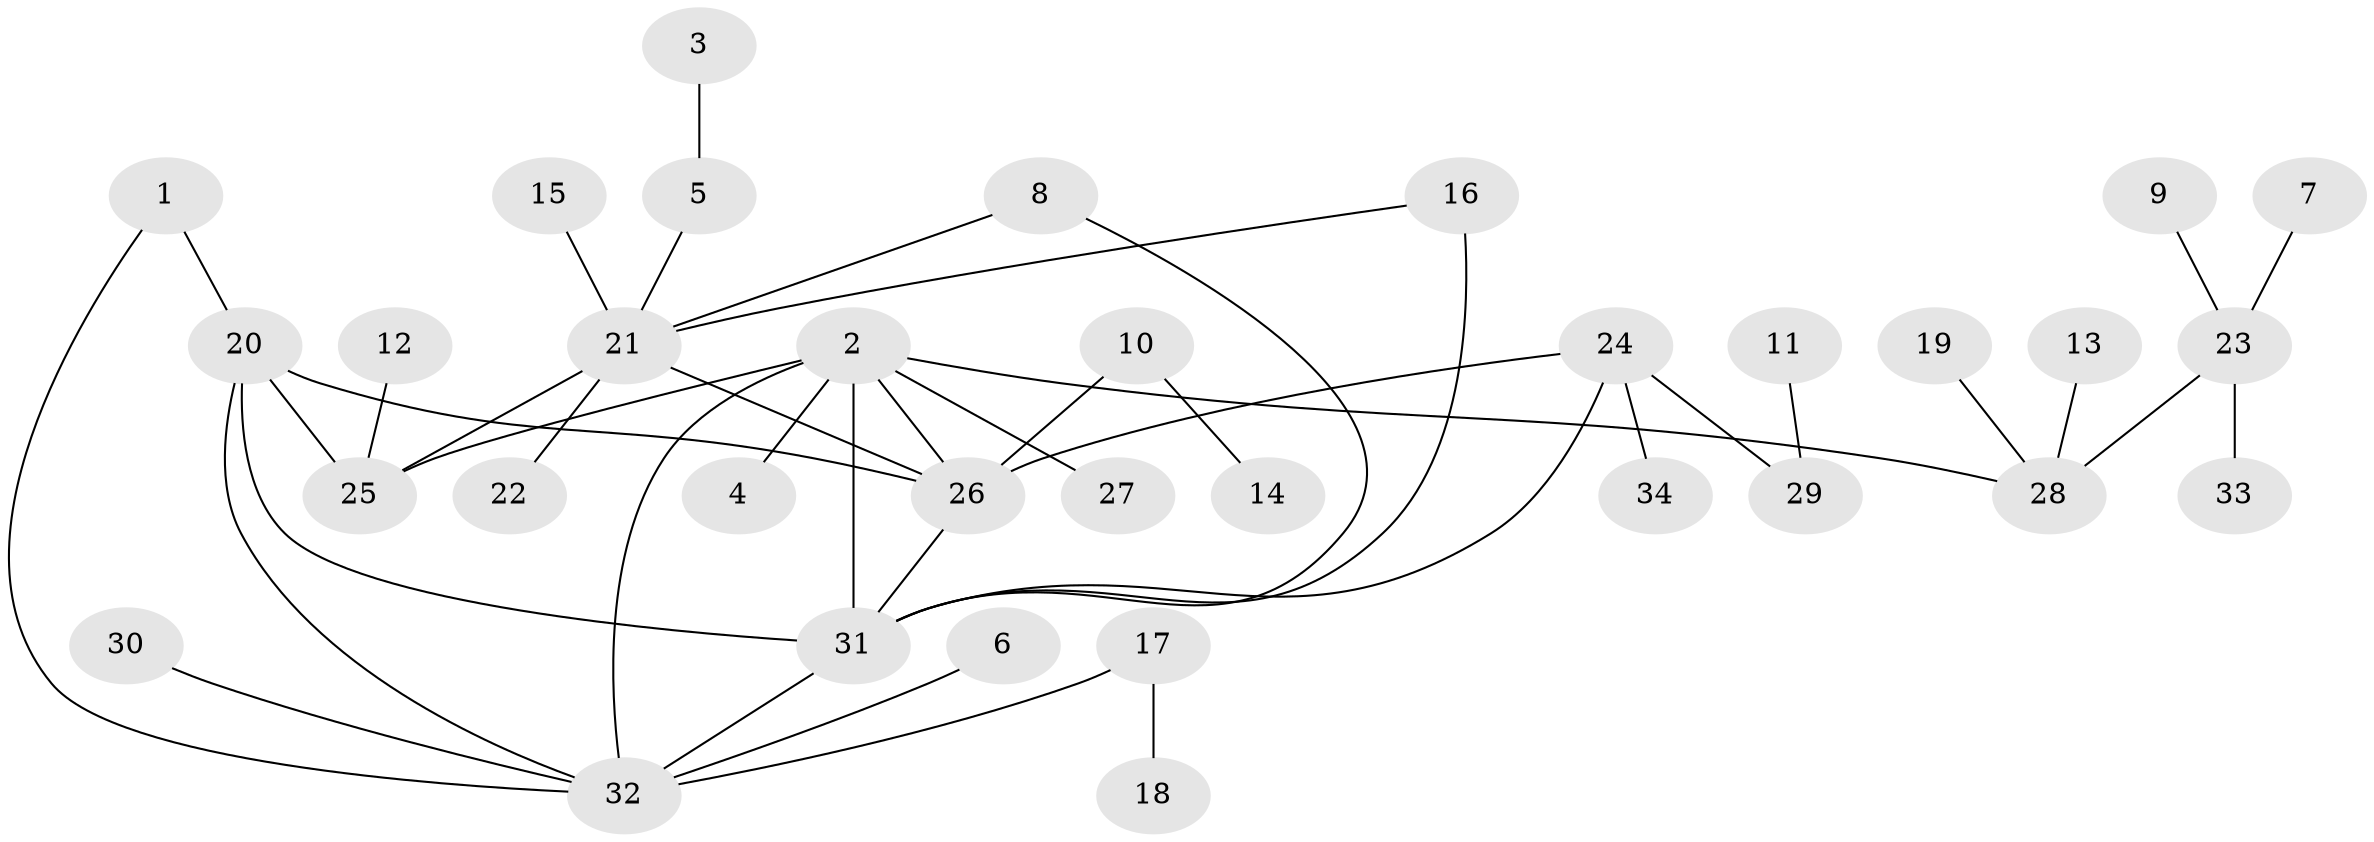 // original degree distribution, {3: 0.10294117647058823, 5: 0.058823529411764705, 4: 0.07352941176470588, 7: 0.058823529411764705, 2: 0.20588235294117646, 6: 0.04411764705882353, 1: 0.45588235294117646}
// Generated by graph-tools (version 1.1) at 2025/26/03/09/25 03:26:49]
// undirected, 34 vertices, 43 edges
graph export_dot {
graph [start="1"]
  node [color=gray90,style=filled];
  1;
  2;
  3;
  4;
  5;
  6;
  7;
  8;
  9;
  10;
  11;
  12;
  13;
  14;
  15;
  16;
  17;
  18;
  19;
  20;
  21;
  22;
  23;
  24;
  25;
  26;
  27;
  28;
  29;
  30;
  31;
  32;
  33;
  34;
  1 -- 20 [weight=1.0];
  1 -- 32 [weight=1.0];
  2 -- 4 [weight=1.0];
  2 -- 25 [weight=1.0];
  2 -- 26 [weight=2.0];
  2 -- 27 [weight=1.0];
  2 -- 28 [weight=1.0];
  2 -- 31 [weight=2.0];
  2 -- 32 [weight=1.0];
  3 -- 5 [weight=1.0];
  5 -- 21 [weight=1.0];
  6 -- 32 [weight=1.0];
  7 -- 23 [weight=1.0];
  8 -- 21 [weight=1.0];
  8 -- 31 [weight=1.0];
  9 -- 23 [weight=1.0];
  10 -- 14 [weight=1.0];
  10 -- 26 [weight=1.0];
  11 -- 29 [weight=1.0];
  12 -- 25 [weight=1.0];
  13 -- 28 [weight=1.0];
  15 -- 21 [weight=1.0];
  16 -- 21 [weight=1.0];
  16 -- 31 [weight=2.0];
  17 -- 18 [weight=1.0];
  17 -- 32 [weight=1.0];
  19 -- 28 [weight=1.0];
  20 -- 25 [weight=2.0];
  20 -- 26 [weight=1.0];
  20 -- 31 [weight=1.0];
  20 -- 32 [weight=1.0];
  21 -- 22 [weight=1.0];
  21 -- 25 [weight=2.0];
  21 -- 26 [weight=1.0];
  23 -- 28 [weight=1.0];
  23 -- 33 [weight=1.0];
  24 -- 26 [weight=1.0];
  24 -- 29 [weight=1.0];
  24 -- 31 [weight=1.0];
  24 -- 34 [weight=1.0];
  26 -- 31 [weight=1.0];
  30 -- 32 [weight=1.0];
  31 -- 32 [weight=1.0];
}
